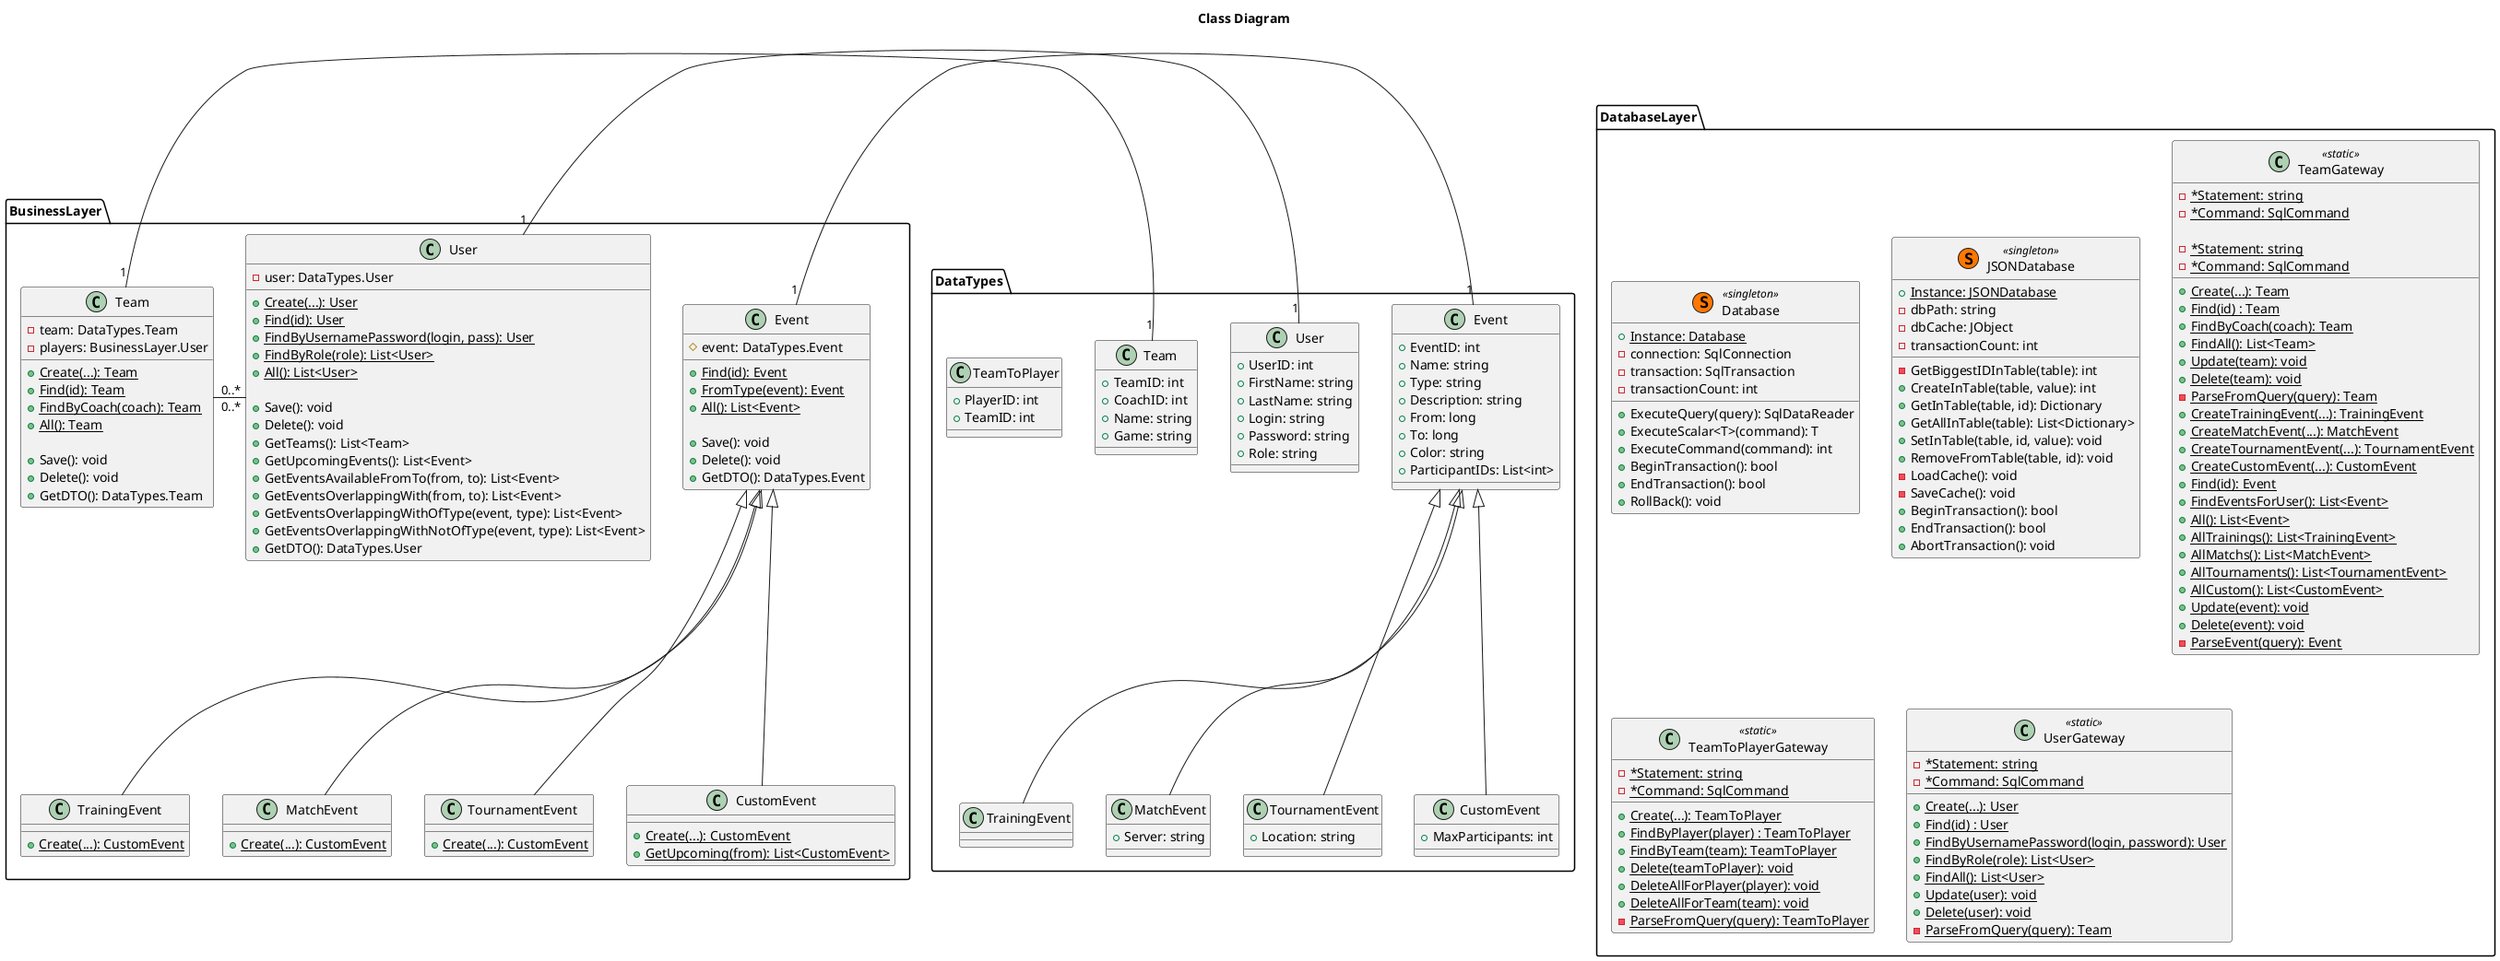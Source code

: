 @startuml
title Class Diagram

class DatabaseLayer.Database <<(S,#FF7700)singleton>> {
    ' Variables
    + {static} Instance: Database
    - connection: SqlConnection
    - transaction: SqlTransaction
    - transactionCount: int
    
    ' Methods
    + ExecuteQuery(query): SqlDataReader
    + ExecuteScalar<T>(command): T
    + ExecuteCommand(command): int
    + BeginTransaction(): bool
    + EndTransaction(): bool
    + RollBack(): void
}

class DatabaseLayer.JSONDatabase <<(S,#FF7700)singleton>> {
    ' Variables
    + {static} Instance: JSONDatabase
    - dbPath: string
    - dbCache: JObject
    - transactionCount: int

    ' Methods
    - GetBiggestIDInTable(table): int
    + CreateInTable(table, value): int
    + GetInTable(table, id): Dictionary
    + GetAllInTable(table): List<Dictionary>
    + SetInTable(table, id, value): void
    + RemoveFromTable(table, id): void
    - LoadCache(): void
    - SaveCache(): void
    + BeginTransaction(): bool
    + EndTransaction(): bool
    + AbortTransaction(): void
}

class DatabaseLayer.TeamGateway <<static>> {
    ' Variables
    - {static} *Statement: string
    - {static} *Command: SqlCommand

    ' Methods
    + {static} Create(...): Team
    + {static} Find(id) : Team
    + {static} FindByCoach(coach): Team
    + {static} FindAll(): List<Team>
    + {static} Update(team): void
    + {static} Delete(team): void
    - {static} ParseFromQuery(query): Team
}

class DatabaseLayer.TeamToPlayerGateway <<static>> {
    ' Variables
    - {static} *Statement: string
    - {static} *Command: SqlCommand

    ' Methods
    + {static} Create(...): TeamToPlayer
    + {static} FindByPlayer(player) : TeamToPlayer
    + {static} FindByTeam(team): TeamToPlayer
    + {static} Delete(teamToPlayer): void
    + {static} DeleteAllForPlayer(player): void
    + {static} DeleteAllForTeam(team): void
    - {static} ParseFromQuery(query): TeamToPlayer
}

class DatabaseLayer.UserGateway <<static>> {
    ' Variables
    - {static} *Statement: string
    - {static} *Command: SqlCommand

    ' Methods
    + {static} Create(...): User
    + {static} Find(id) : User
    + {static} FindByUsernamePassword(login, password): User
    + {static} FindByRole(role): List<User>
    + {static} FindAll(): List<User>
    + {static} Update(user): void
    + {static} Delete(user): void
    - {static} ParseFromQuery(query): Team
}

class DatabaseLayer.TeamGateway <<static>> {
    ' Variables
    - {static} *Statement: string
    - {static} *Command: SqlCommand

    ' Methods
    + {static} CreateTrainingEvent(...): TrainingEvent
    + {static} CreateMatchEvent(...): MatchEvent
    + {static} CreateTournamentEvent(...): TournamentEvent
    + {static} CreateCustomEvent(...): CustomEvent
    + {static} Find(id): Event
    + {static} FindEventsForUser(): List<Event>
    + {static} All(): List<Event>
    + {static} AllTrainings(): List<TrainingEvent>
    + {static} AllMatchs(): List<MatchEvent>
    + {static} AllTournaments(): List<TournamentEvent>
    + {static} AllCustom(): List<CustomEvent>
    + {static} Update(event): void
    + {static} Delete(event): void
    - {static} ParseEvent(query): Event
}

class DataTypes.Event {
    ' Variables
    + EventID: int
    + Name: string
    + Type: string
    + Description: string 
    + From: long
    + To: long
    + Color: string
    + ParticipantIDs: List<int>
}

DataTypes.Event <|-- DataTypes.TrainingEvent
DataTypes.Event <|-- DataTypes.MatchEvent
DataTypes.Event <|-- DataTypes.TournamentEvent
DataTypes.Event <|-- DataTypes.CustomEvent

class DataTypes.MatchEvent {
    ' Variables
    + Server: string
}

class DataTypes.TournamentEvent {
    ' Variables
    + Location: string
}

class DataTypes.CustomEvent {
    ' Variables
    + MaxParticipants: int
}

BusinessLayer.Event "1" - "1" DataTypes.Event
BusinessLayer.Event <|-- BusinessLayer.TrainingEvent
BusinessLayer.Event <|-- BusinessLayer.MatchEvent
BusinessLayer.Event <|-- BusinessLayer.TournamentEvent
BusinessLayer.Event <|-- BusinessLayer.CustomEvent

class BusinessLayer.Event {
    ' Variables
    # event: DataTypes.Event

    ' Methods
    + {static} Find(id): Event
    + {static} FromType(event): Event
    + {static} All(): List<Event>

    + Save(): void
    + Delete(): void
    + GetDTO(): DataTypes.Event
}

class BusinessLayer.TrainingEvent {
    'Methods
    + {static} Create(...): CustomEvent
}

class BusinessLayer.MatchEvent {
    'Methods
    + {static} Create(...): CustomEvent
}

class BusinessLayer.TournamentEvent {
    'Methods
    + {static} Create(...): CustomEvent
}

class BusinessLayer.CustomEvent {
    'Methods
    + {static} Create(...): CustomEvent
    + {static} GetUpcoming(from): List<CustomEvent>
}


class DataTypes.User {
    ' Variables
    + UserID: int
    + FirstName: string
    + LastName: string
    + Login: string
    + Password: string
    + Role: string
}

BusinessLayer.User "1" - "1" DataTypes.User

class BusinessLayer.User {
    ' Variables
    - user: DataTypes.User

    ' Methods
    + {static} Create(...): User
    + {static} Find(id): User
    + {static} FindByUsernamePassword(login, pass): User
    + {static} FindByRole(role): List<User>
    + {static} All(): List<User>

    + Save(): void
    + Delete(): void
    + GetTeams(): List<Team>
    + GetUpcomingEvents(): List<Event>
    + GetEventsAvailableFromTo(from, to): List<Event>
    + GetEventsOverlappingWith(from, to): List<Event>
    + GetEventsOverlappingWithOfType(event, type): List<Event>
    + GetEventsOverlappingWithNotOfType(event, type): List<Event>
    + GetDTO(): DataTypes.User
}

class DataTypes.Team {
    ' Variables
    + TeamID: int
    + CoachID: int
    + Name: string
    + Game: string
}

class DataTypes.TeamToPlayer {
    + PlayerID: int
    + TeamID: int
}

BusinessLayer.Team "1" - "1" DataTypes.Team
BusinessLayer.Team "0..*" - "0..*" BusinessLayer.User

class BusinessLayer.Team {
    ' Variables
    - team: DataTypes.Team
    - players: BusinessLayer.User

    ' Methods
    + {static} Create(...): Team
    + {static} Find(id): Team
    + {static} FindByCoach(coach): Team
    + {static} All(): Team

    + Save(): void
    + Delete(): void
    + GetDTO(): DataTypes.Team
}

@enduml